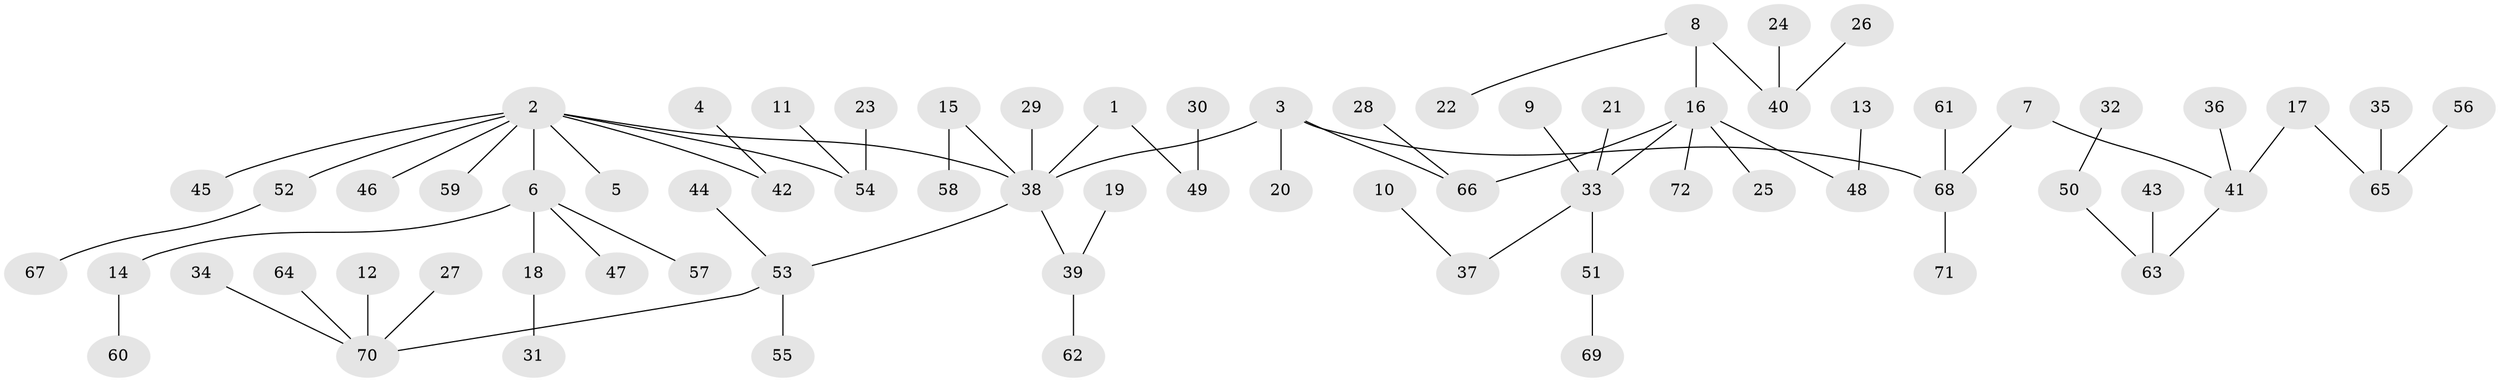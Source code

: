 // original degree distribution, {8: 0.013986013986013986, 2: 0.2937062937062937, 4: 0.04895104895104895, 3: 0.0979020979020979, 1: 0.48951048951048953, 5: 0.03496503496503497, 7: 0.006993006993006993, 6: 0.013986013986013986}
// Generated by graph-tools (version 1.1) at 2025/46/03/06/25 01:46:56]
// undirected, 72 vertices, 71 edges
graph export_dot {
graph [start="1"]
  node [color=gray90,style=filled];
  1;
  2;
  3;
  4;
  5;
  6;
  7;
  8;
  9;
  10;
  11;
  12;
  13;
  14;
  15;
  16;
  17;
  18;
  19;
  20;
  21;
  22;
  23;
  24;
  25;
  26;
  27;
  28;
  29;
  30;
  31;
  32;
  33;
  34;
  35;
  36;
  37;
  38;
  39;
  40;
  41;
  42;
  43;
  44;
  45;
  46;
  47;
  48;
  49;
  50;
  51;
  52;
  53;
  54;
  55;
  56;
  57;
  58;
  59;
  60;
  61;
  62;
  63;
  64;
  65;
  66;
  67;
  68;
  69;
  70;
  71;
  72;
  1 -- 38 [weight=1.0];
  1 -- 49 [weight=1.0];
  2 -- 5 [weight=1.0];
  2 -- 6 [weight=1.0];
  2 -- 38 [weight=1.0];
  2 -- 42 [weight=1.0];
  2 -- 45 [weight=1.0];
  2 -- 46 [weight=1.0];
  2 -- 52 [weight=1.0];
  2 -- 54 [weight=1.0];
  2 -- 59 [weight=1.0];
  3 -- 20 [weight=1.0];
  3 -- 38 [weight=1.0];
  3 -- 66 [weight=1.0];
  3 -- 68 [weight=1.0];
  4 -- 42 [weight=1.0];
  6 -- 14 [weight=1.0];
  6 -- 18 [weight=1.0];
  6 -- 47 [weight=1.0];
  6 -- 57 [weight=1.0];
  7 -- 41 [weight=1.0];
  7 -- 68 [weight=1.0];
  8 -- 16 [weight=1.0];
  8 -- 22 [weight=1.0];
  8 -- 40 [weight=1.0];
  9 -- 33 [weight=1.0];
  10 -- 37 [weight=1.0];
  11 -- 54 [weight=1.0];
  12 -- 70 [weight=1.0];
  13 -- 48 [weight=1.0];
  14 -- 60 [weight=1.0];
  15 -- 38 [weight=1.0];
  15 -- 58 [weight=1.0];
  16 -- 25 [weight=1.0];
  16 -- 33 [weight=1.0];
  16 -- 48 [weight=1.0];
  16 -- 66 [weight=1.0];
  16 -- 72 [weight=1.0];
  17 -- 41 [weight=1.0];
  17 -- 65 [weight=1.0];
  18 -- 31 [weight=1.0];
  19 -- 39 [weight=1.0];
  21 -- 33 [weight=1.0];
  23 -- 54 [weight=1.0];
  24 -- 40 [weight=1.0];
  26 -- 40 [weight=1.0];
  27 -- 70 [weight=1.0];
  28 -- 66 [weight=1.0];
  29 -- 38 [weight=1.0];
  30 -- 49 [weight=1.0];
  32 -- 50 [weight=1.0];
  33 -- 37 [weight=1.0];
  33 -- 51 [weight=1.0];
  34 -- 70 [weight=1.0];
  35 -- 65 [weight=1.0];
  36 -- 41 [weight=1.0];
  38 -- 39 [weight=1.0];
  38 -- 53 [weight=1.0];
  39 -- 62 [weight=1.0];
  41 -- 63 [weight=1.0];
  43 -- 63 [weight=1.0];
  44 -- 53 [weight=1.0];
  50 -- 63 [weight=1.0];
  51 -- 69 [weight=1.0];
  52 -- 67 [weight=1.0];
  53 -- 55 [weight=1.0];
  53 -- 70 [weight=1.0];
  56 -- 65 [weight=1.0];
  61 -- 68 [weight=1.0];
  64 -- 70 [weight=1.0];
  68 -- 71 [weight=1.0];
}
